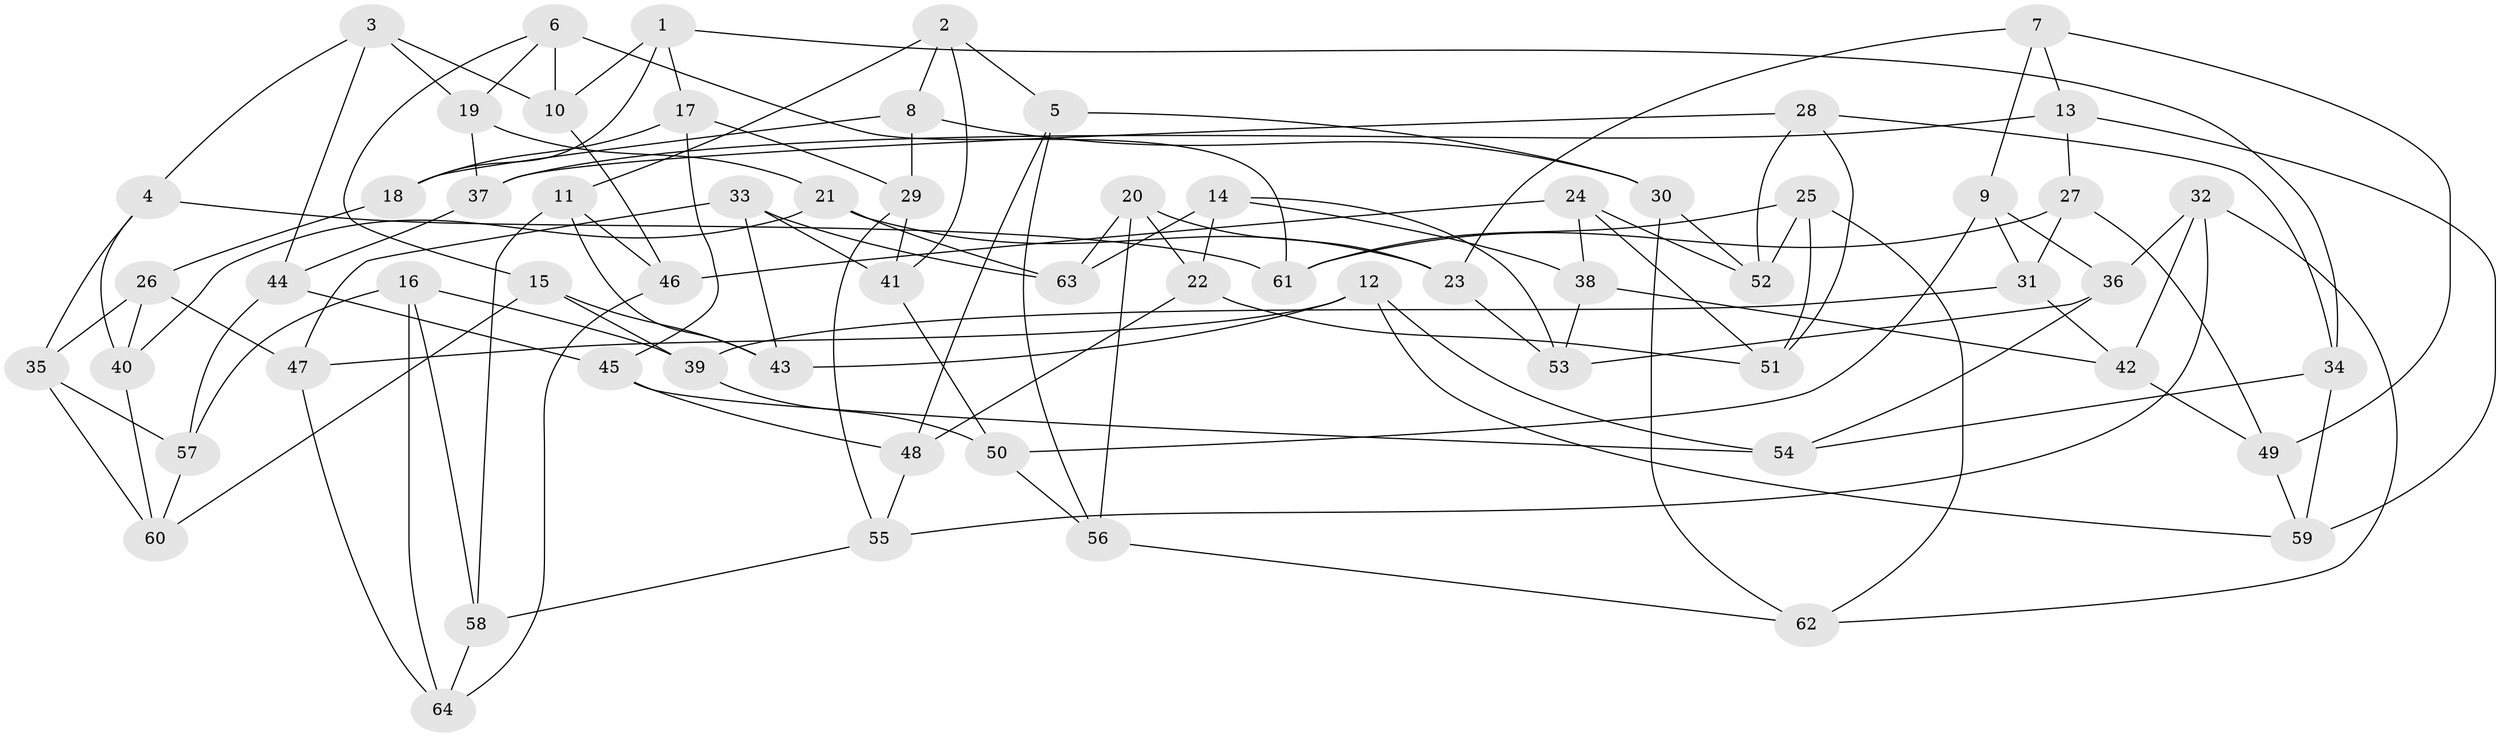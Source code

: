 // coarse degree distribution, {6: 0.5263157894736842, 5: 0.15789473684210525, 4: 0.3157894736842105}
// Generated by graph-tools (version 1.1) at 2025/24/03/03/25 07:24:27]
// undirected, 64 vertices, 128 edges
graph export_dot {
graph [start="1"]
  node [color=gray90,style=filled];
  1;
  2;
  3;
  4;
  5;
  6;
  7;
  8;
  9;
  10;
  11;
  12;
  13;
  14;
  15;
  16;
  17;
  18;
  19;
  20;
  21;
  22;
  23;
  24;
  25;
  26;
  27;
  28;
  29;
  30;
  31;
  32;
  33;
  34;
  35;
  36;
  37;
  38;
  39;
  40;
  41;
  42;
  43;
  44;
  45;
  46;
  47;
  48;
  49;
  50;
  51;
  52;
  53;
  54;
  55;
  56;
  57;
  58;
  59;
  60;
  61;
  62;
  63;
  64;
  1 -- 17;
  1 -- 34;
  1 -- 10;
  1 -- 18;
  2 -- 5;
  2 -- 41;
  2 -- 8;
  2 -- 11;
  3 -- 4;
  3 -- 19;
  3 -- 10;
  3 -- 44;
  4 -- 35;
  4 -- 40;
  4 -- 61;
  5 -- 56;
  5 -- 48;
  5 -- 30;
  6 -- 10;
  6 -- 61;
  6 -- 15;
  6 -- 19;
  7 -- 13;
  7 -- 49;
  7 -- 23;
  7 -- 9;
  8 -- 30;
  8 -- 29;
  8 -- 18;
  9 -- 36;
  9 -- 31;
  9 -- 50;
  10 -- 46;
  11 -- 58;
  11 -- 46;
  11 -- 43;
  12 -- 47;
  12 -- 59;
  12 -- 43;
  12 -- 54;
  13 -- 37;
  13 -- 27;
  13 -- 59;
  14 -- 38;
  14 -- 22;
  14 -- 63;
  14 -- 53;
  15 -- 60;
  15 -- 43;
  15 -- 39;
  16 -- 39;
  16 -- 57;
  16 -- 64;
  16 -- 58;
  17 -- 29;
  17 -- 45;
  17 -- 18;
  18 -- 26;
  19 -- 21;
  19 -- 37;
  20 -- 22;
  20 -- 56;
  20 -- 63;
  20 -- 23;
  21 -- 40;
  21 -- 63;
  21 -- 23;
  22 -- 48;
  22 -- 51;
  23 -- 53;
  24 -- 52;
  24 -- 51;
  24 -- 38;
  24 -- 46;
  25 -- 62;
  25 -- 61;
  25 -- 52;
  25 -- 51;
  26 -- 40;
  26 -- 35;
  26 -- 47;
  27 -- 49;
  27 -- 61;
  27 -- 31;
  28 -- 37;
  28 -- 52;
  28 -- 34;
  28 -- 51;
  29 -- 41;
  29 -- 55;
  30 -- 52;
  30 -- 62;
  31 -- 39;
  31 -- 42;
  32 -- 36;
  32 -- 42;
  32 -- 62;
  32 -- 55;
  33 -- 47;
  33 -- 41;
  33 -- 43;
  33 -- 63;
  34 -- 59;
  34 -- 54;
  35 -- 57;
  35 -- 60;
  36 -- 53;
  36 -- 54;
  37 -- 44;
  38 -- 42;
  38 -- 53;
  39 -- 50;
  40 -- 60;
  41 -- 50;
  42 -- 49;
  44 -- 57;
  44 -- 45;
  45 -- 54;
  45 -- 48;
  46 -- 64;
  47 -- 64;
  48 -- 55;
  49 -- 59;
  50 -- 56;
  55 -- 58;
  56 -- 62;
  57 -- 60;
  58 -- 64;
}
